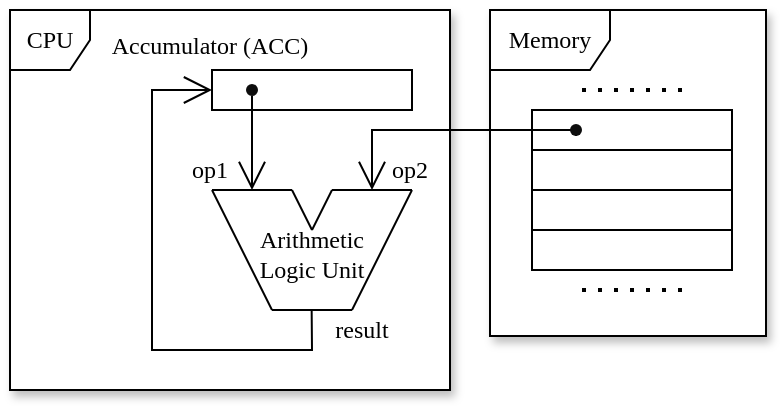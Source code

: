 <mxfile version="21.6.8" type="device">
  <diagram name="Page-1" id="dM3F-VB3YTESQtHr9s1X">
    <mxGraphModel dx="675" dy="394" grid="1" gridSize="10" guides="1" tooltips="1" connect="1" arrows="1" fold="1" page="1" pageScale="1" pageWidth="850" pageHeight="1100" math="0" shadow="0">
      <root>
        <mxCell id="0" />
        <mxCell id="1" parent="0" />
        <mxCell id="N5cDuMptMHfCrqCllP7--1" value="" style="rounded=0;whiteSpace=wrap;html=1;shadow=1;fontFamily=Computer Modern;" parent="1" vertex="1">
          <mxGeometry x="400" y="240" width="138" height="163" as="geometry" />
        </mxCell>
        <mxCell id="N5cDuMptMHfCrqCllP7--2" value="" style="rounded=0;whiteSpace=wrap;html=1;shadow=1;fontFamily=Computer Modern;" parent="1" vertex="1">
          <mxGeometry x="160" y="240" width="220" height="190" as="geometry" />
        </mxCell>
        <mxCell id="N5cDuMptMHfCrqCllP7--3" value="" style="rounded=0;whiteSpace=wrap;html=1;fontFamily=Computer Modern;" parent="1" vertex="1">
          <mxGeometry x="261" y="270" width="100" height="20" as="geometry" />
        </mxCell>
        <mxCell id="N5cDuMptMHfCrqCllP7--4" value="" style="endArrow=none;html=1;rounded=0;fontFamily=Computer Modern;" parent="1" edge="1">
          <mxGeometry width="50" height="50" relative="1" as="geometry">
            <mxPoint x="261" y="330" as="sourcePoint" />
            <mxPoint x="301" y="330" as="targetPoint" />
            <Array as="points">
              <mxPoint x="281" y="330" />
            </Array>
          </mxGeometry>
        </mxCell>
        <mxCell id="N5cDuMptMHfCrqCllP7--5" value="" style="endArrow=none;html=1;rounded=0;fontFamily=Computer Modern;" parent="1" edge="1">
          <mxGeometry width="50" height="50" relative="1" as="geometry">
            <mxPoint x="261" y="330" as="sourcePoint" />
            <mxPoint x="291" y="390" as="targetPoint" />
          </mxGeometry>
        </mxCell>
        <mxCell id="N5cDuMptMHfCrqCllP7--6" value="" style="endArrow=none;html=1;rounded=0;fontFamily=Computer Modern;" parent="1" edge="1">
          <mxGeometry width="50" height="50" relative="1" as="geometry">
            <mxPoint x="301" y="330" as="sourcePoint" />
            <mxPoint x="311" y="350" as="targetPoint" />
          </mxGeometry>
        </mxCell>
        <mxCell id="N5cDuMptMHfCrqCllP7--7" value="" style="endArrow=none;html=1;rounded=0;fontFamily=Computer Modern;" parent="1" edge="1">
          <mxGeometry width="50" height="50" relative="1" as="geometry">
            <mxPoint x="321" y="330" as="sourcePoint" />
            <mxPoint x="311" y="350" as="targetPoint" />
          </mxGeometry>
        </mxCell>
        <mxCell id="N5cDuMptMHfCrqCllP7--8" value="" style="endArrow=none;html=1;rounded=0;fontFamily=Computer Modern;" parent="1" edge="1">
          <mxGeometry width="50" height="50" relative="1" as="geometry">
            <mxPoint x="321" y="330" as="sourcePoint" />
            <mxPoint x="361" y="330" as="targetPoint" />
          </mxGeometry>
        </mxCell>
        <mxCell id="N5cDuMptMHfCrqCllP7--9" value="" style="endArrow=none;html=1;rounded=0;fontFamily=Computer Modern;" parent="1" edge="1">
          <mxGeometry width="50" height="50" relative="1" as="geometry">
            <mxPoint x="361" y="330" as="sourcePoint" />
            <mxPoint x="331" y="390" as="targetPoint" />
          </mxGeometry>
        </mxCell>
        <mxCell id="N5cDuMptMHfCrqCllP7--10" value="" style="endArrow=none;html=1;rounded=0;fontFamily=Computer Modern;" parent="1" edge="1">
          <mxGeometry width="50" height="50" relative="1" as="geometry">
            <mxPoint x="291" y="390" as="sourcePoint" />
            <mxPoint x="331" y="390" as="targetPoint" />
          </mxGeometry>
        </mxCell>
        <mxCell id="N5cDuMptMHfCrqCllP7--11" value="Arithmetic&lt;br&gt;Logic Unit" style="text;html=1;strokeColor=none;fillColor=none;align=center;verticalAlign=middle;whiteSpace=wrap;rounded=0;fontFamily=Computer Modern;" parent="1" vertex="1">
          <mxGeometry x="276.25" y="345" width="69.5" height="34" as="geometry" />
        </mxCell>
        <mxCell id="N5cDuMptMHfCrqCllP7--13" value="" style="endArrow=open;endFill=1;endSize=12;html=1;rounded=0;exitX=0.5;exitY=1;exitDx=0;exitDy=0;fontFamily=Computer Modern;" parent="1" source="N5cDuMptMHfCrqCllP7--20" edge="1">
          <mxGeometry width="160" relative="1" as="geometry">
            <mxPoint x="281" y="290" as="sourcePoint" />
            <mxPoint x="281" y="330" as="targetPoint" />
          </mxGeometry>
        </mxCell>
        <mxCell id="N5cDuMptMHfCrqCllP7--15" value="" style="endArrow=open;endFill=1;endSize=12;html=1;rounded=0;entryX=0;entryY=0.5;entryDx=0;entryDy=0;fontFamily=Computer Modern;" parent="1" target="N5cDuMptMHfCrqCllP7--3" edge="1">
          <mxGeometry width="160" relative="1" as="geometry">
            <mxPoint x="310.83" y="390" as="sourcePoint" />
            <mxPoint x="310.83" y="430" as="targetPoint" />
            <Array as="points">
              <mxPoint x="311" y="410" />
              <mxPoint x="231" y="410" />
              <mxPoint x="231" y="280" />
            </Array>
          </mxGeometry>
        </mxCell>
        <mxCell id="N5cDuMptMHfCrqCllP7--18" value="Accumulator (ACC)" style="text;html=1;strokeColor=none;fillColor=none;align=center;verticalAlign=middle;whiteSpace=wrap;rounded=0;fontFamily=Computer Modern;" parent="1" vertex="1">
          <mxGeometry x="200" y="248" width="120" height="20" as="geometry" />
        </mxCell>
        <mxCell id="N5cDuMptMHfCrqCllP7--20" value="" style="ellipse;whiteSpace=wrap;html=1;aspect=fixed;strokeColor=none;fillColor=#0D0D0D;fontFamily=Computer Modern;" parent="1" vertex="1">
          <mxGeometry x="278" y="277" width="6" height="6" as="geometry" />
        </mxCell>
        <mxCell id="N5cDuMptMHfCrqCllP7--21" value="CPU" style="shape=umlFrame;whiteSpace=wrap;html=1;pointerEvents=0;fontFamily=Computer Modern;width=40;height=30;" parent="1" vertex="1">
          <mxGeometry x="160" y="240" width="220" height="190" as="geometry" />
        </mxCell>
        <mxCell id="N5cDuMptMHfCrqCllP7--22" value="" style="rounded=0;whiteSpace=wrap;html=1;fontFamily=Computer Modern;" parent="1" vertex="1">
          <mxGeometry x="421" y="350" width="100" height="20" as="geometry" />
        </mxCell>
        <mxCell id="N5cDuMptMHfCrqCllP7--23" value="" style="rounded=0;whiteSpace=wrap;html=1;fontFamily=Computer Modern;" parent="1" vertex="1">
          <mxGeometry x="421" y="290" width="100" height="20" as="geometry" />
        </mxCell>
        <mxCell id="N5cDuMptMHfCrqCllP7--24" value="" style="endArrow=none;dashed=1;html=1;dashPattern=1 3;strokeWidth=2;rounded=0;fontFamily=Computer Modern;" parent="1" edge="1">
          <mxGeometry width="50" height="50" relative="1" as="geometry">
            <mxPoint x="446" y="380" as="sourcePoint" />
            <mxPoint x="496" y="380" as="targetPoint" />
          </mxGeometry>
        </mxCell>
        <mxCell id="N5cDuMptMHfCrqCllP7--25" value="" style="endArrow=none;dashed=1;html=1;dashPattern=1 3;strokeWidth=2;rounded=0;fontFamily=Computer Modern;" parent="1" edge="1">
          <mxGeometry width="50" height="50" relative="1" as="geometry">
            <mxPoint x="446" y="280" as="sourcePoint" />
            <mxPoint x="496" y="280" as="targetPoint" />
          </mxGeometry>
        </mxCell>
        <mxCell id="N5cDuMptMHfCrqCllP7--26" value="" style="rounded=0;whiteSpace=wrap;html=1;fontFamily=Computer Modern;" parent="1" vertex="1">
          <mxGeometry x="421" y="310" width="100" height="20" as="geometry" />
        </mxCell>
        <mxCell id="N5cDuMptMHfCrqCllP7--27" value="" style="rounded=0;whiteSpace=wrap;html=1;fontFamily=Computer Modern;" parent="1" vertex="1">
          <mxGeometry x="421" y="330" width="100" height="20" as="geometry" />
        </mxCell>
        <mxCell id="N5cDuMptMHfCrqCllP7--28" value="Memory" style="shape=umlFrame;whiteSpace=wrap;html=1;pointerEvents=0;fontFamily=Computer Modern;" parent="1" vertex="1">
          <mxGeometry x="400" y="240" width="138" height="163" as="geometry" />
        </mxCell>
        <mxCell id="N5cDuMptMHfCrqCllP7--14" value="" style="endArrow=open;endFill=1;endSize=12;html=1;rounded=0;exitX=0.5;exitY=1;exitDx=0;exitDy=0;fontFamily=Computer Modern;" parent="1" source="N5cDuMptMHfCrqCllP7--19" edge="1">
          <mxGeometry width="160" relative="1" as="geometry">
            <mxPoint x="341" y="290" as="sourcePoint" />
            <mxPoint x="341" y="330" as="targetPoint" />
            <Array as="points">
              <mxPoint x="443" y="300" />
              <mxPoint x="341" y="300" />
            </Array>
          </mxGeometry>
        </mxCell>
        <mxCell id="N5cDuMptMHfCrqCllP7--19" value="" style="ellipse;whiteSpace=wrap;html=1;aspect=fixed;strokeColor=none;fillColor=#0D0D0D;fontFamily=Computer Modern;" parent="1" vertex="1">
          <mxGeometry x="440" y="297" width="6" height="6" as="geometry" />
        </mxCell>
        <mxCell id="d4BURzkUNWZp2J16rFYn-1" value="result" style="text;html=1;strokeColor=none;fillColor=none;align=center;verticalAlign=middle;whiteSpace=wrap;rounded=0;fontFamily=Computer Modern;" vertex="1" parent="1">
          <mxGeometry x="311" y="390" width="50" height="20" as="geometry" />
        </mxCell>
        <mxCell id="d4BURzkUNWZp2J16rFYn-2" value="op1" style="text;html=1;strokeColor=none;fillColor=none;align=center;verticalAlign=middle;whiteSpace=wrap;rounded=0;fontFamily=Computer Modern;" vertex="1" parent="1">
          <mxGeometry x="247" y="310" width="26" height="20" as="geometry" />
        </mxCell>
        <mxCell id="d4BURzkUNWZp2J16rFYn-3" value="op2" style="text;html=1;strokeColor=none;fillColor=none;align=center;verticalAlign=middle;whiteSpace=wrap;rounded=0;fontFamily=Computer Modern;" vertex="1" parent="1">
          <mxGeometry x="346.75" y="309.5" width="26" height="20" as="geometry" />
        </mxCell>
      </root>
    </mxGraphModel>
  </diagram>
</mxfile>
